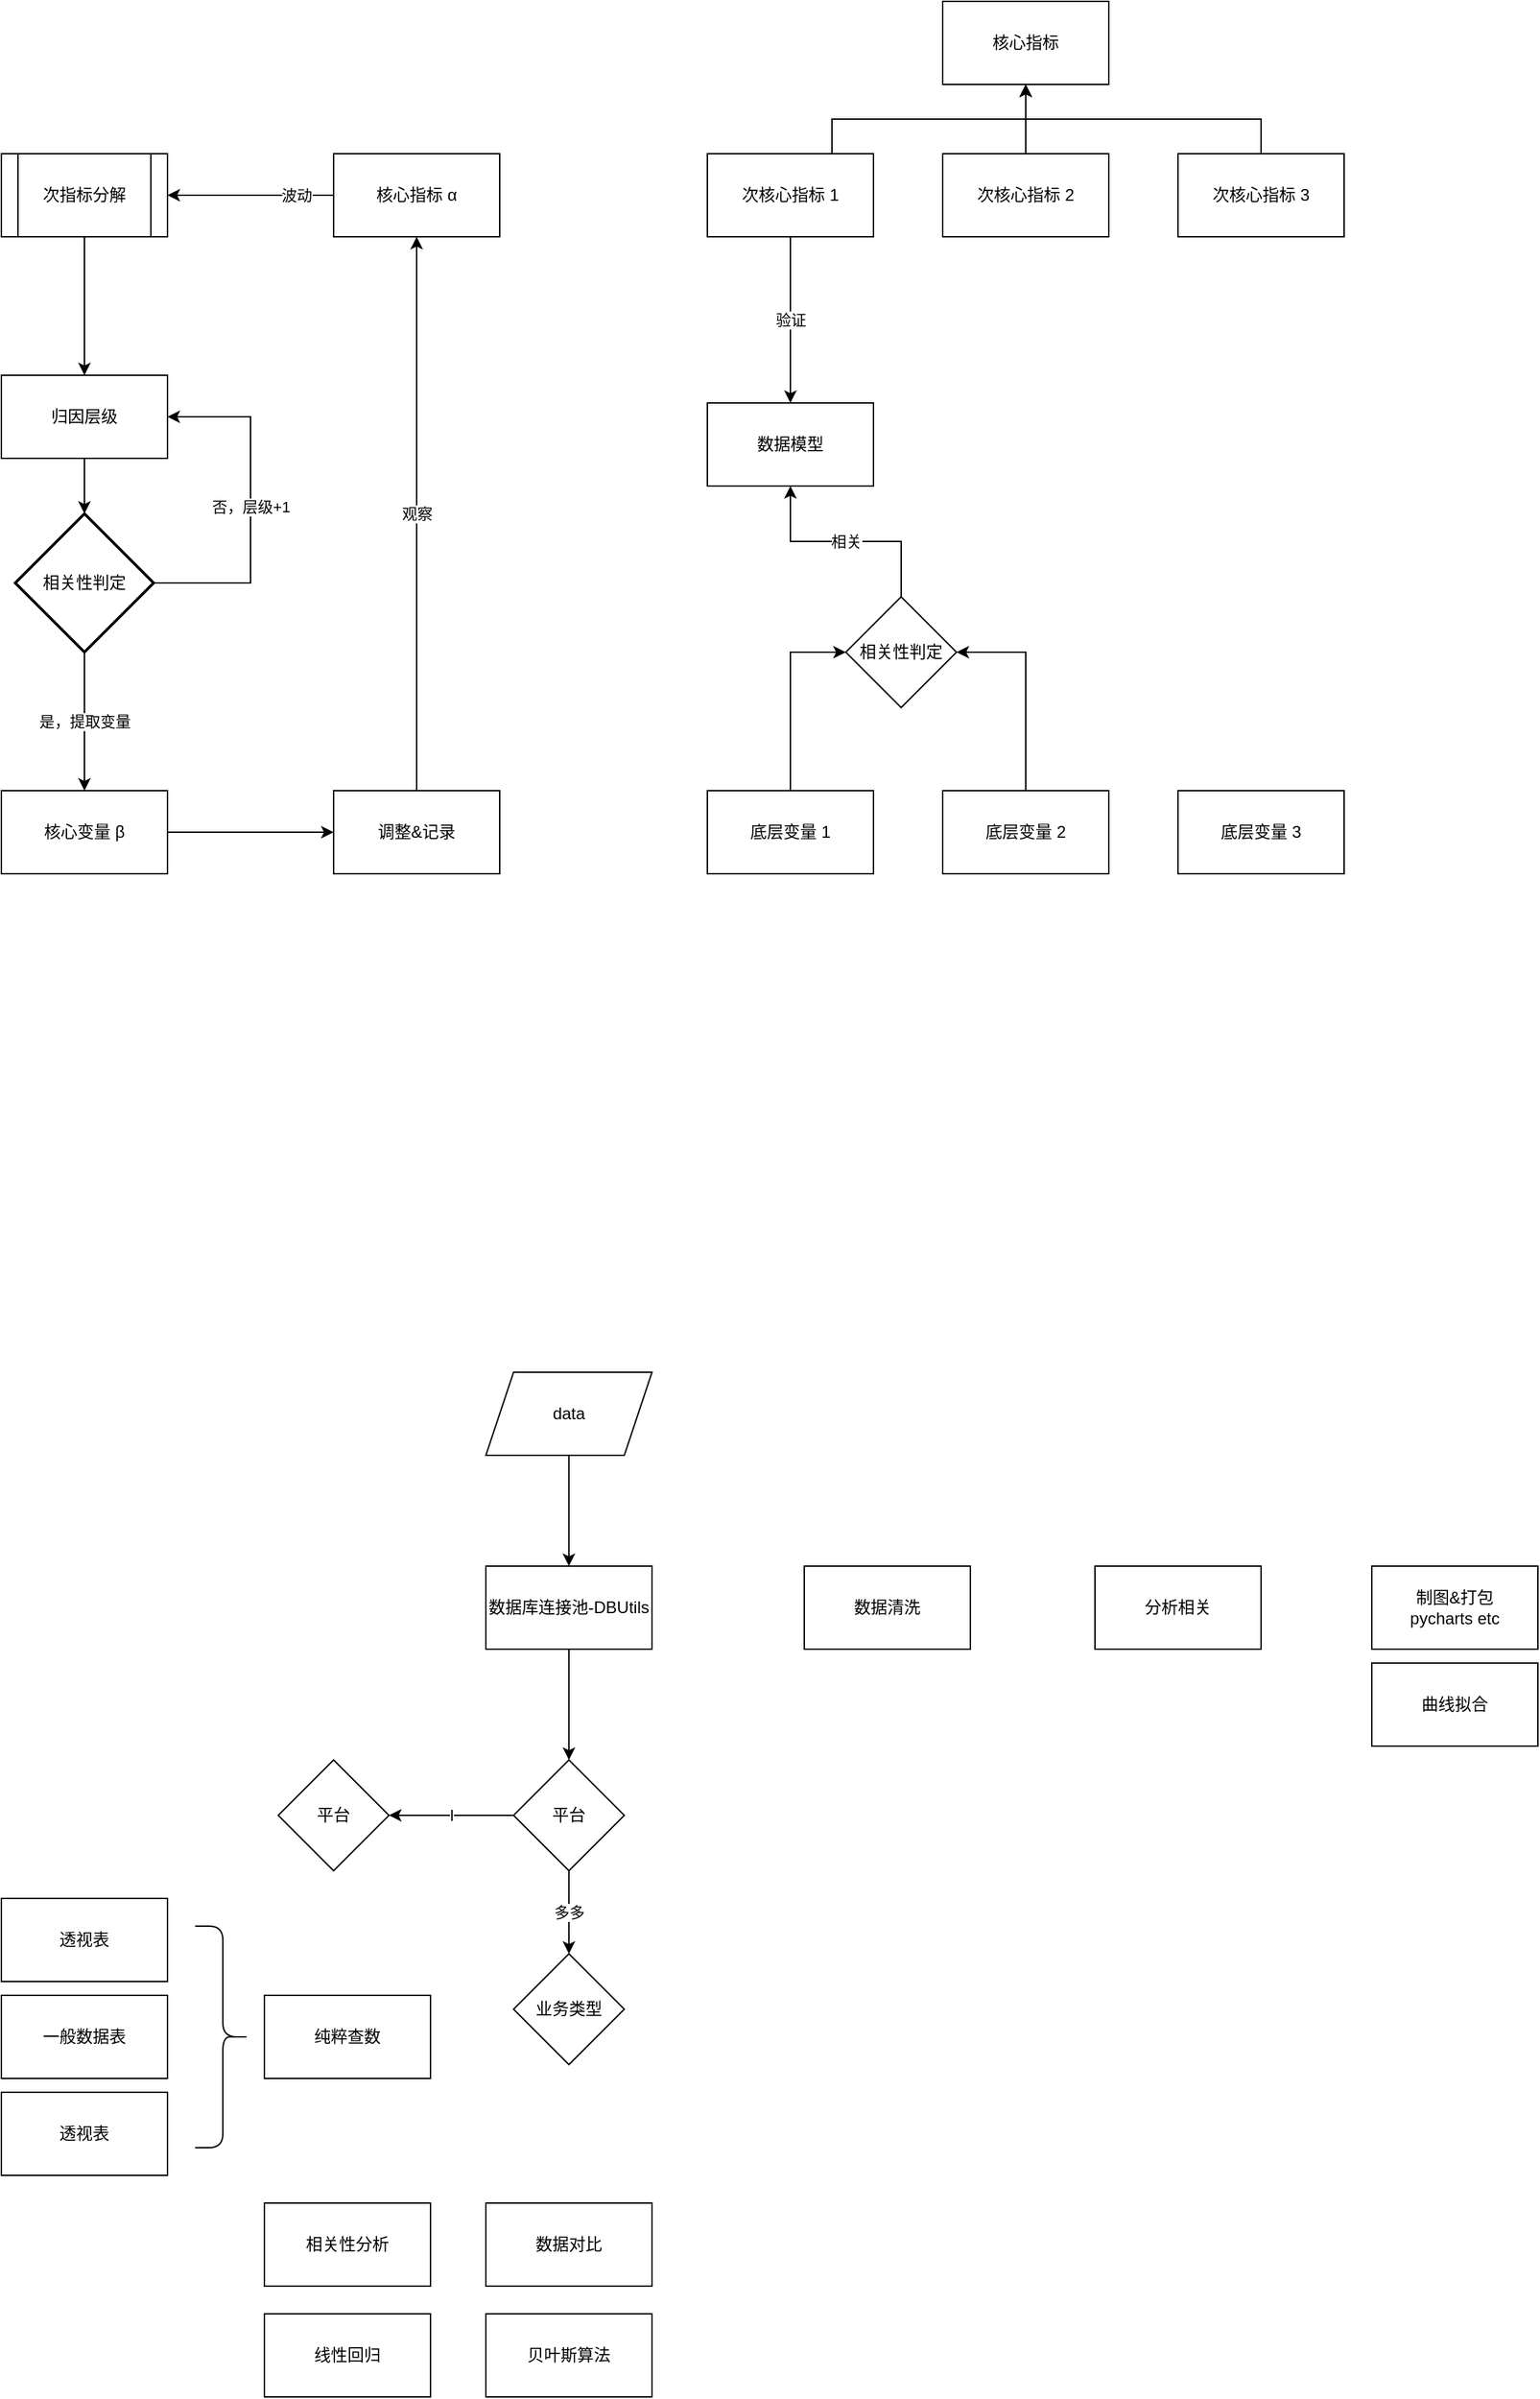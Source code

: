 <mxfile version="20.5.3" type="github">
  <diagram id="Rz6UT0VjQpFJXZLJUA3M" name="第 1 页">
    <mxGraphModel dx="1375" dy="794" grid="1" gridSize="10" guides="1" tooltips="1" connect="0" arrows="1" fold="1" page="1" pageScale="1" pageWidth="827" pageHeight="1169" math="0" shadow="0">
      <root>
        <mxCell id="0" />
        <mxCell id="1" parent="0" />
        <mxCell id="Rtbrfeo4G4_na3K6ehWW-3" value="波动" style="edgeStyle=orthogonalEdgeStyle;rounded=0;orthogonalLoop=1;jettySize=auto;html=1;entryX=1;entryY=0.5;entryDx=0;entryDy=0;" parent="1" source="Rtbrfeo4G4_na3K6ehWW-1" target="Rtbrfeo4G4_na3K6ehWW-23" edge="1">
          <mxGeometry x="-0.548" relative="1" as="geometry">
            <mxPoint as="offset" />
          </mxGeometry>
        </mxCell>
        <mxCell id="Rtbrfeo4G4_na3K6ehWW-1" value="核心指标 α" style="rounded=0;whiteSpace=wrap;html=1;" parent="1" vertex="1">
          <mxGeometry x="330" y="130" width="120" height="60" as="geometry" />
        </mxCell>
        <mxCell id="Rtbrfeo4G4_na3K6ehWW-6" value="是，提取变量" style="edgeStyle=orthogonalEdgeStyle;rounded=0;orthogonalLoop=1;jettySize=auto;html=1;" parent="1" source="Rtbrfeo4G4_na3K6ehWW-2" target="Rtbrfeo4G4_na3K6ehWW-5" edge="1">
          <mxGeometry relative="1" as="geometry" />
        </mxCell>
        <mxCell id="Rtbrfeo4G4_na3K6ehWW-9" value="否，层级+1" style="edgeStyle=orthogonalEdgeStyle;rounded=0;orthogonalLoop=1;jettySize=auto;html=1;entryX=1;entryY=0.5;entryDx=0;entryDy=0;" parent="1" source="Rtbrfeo4G4_na3K6ehWW-2" target="Rtbrfeo4G4_na3K6ehWW-7" edge="1">
          <mxGeometry relative="1" as="geometry">
            <Array as="points">
              <mxPoint x="270" y="440" />
              <mxPoint x="270" y="320" />
            </Array>
          </mxGeometry>
        </mxCell>
        <mxCell id="Rtbrfeo4G4_na3K6ehWW-2" value="相关性判定" style="strokeWidth=2;html=1;shape=mxgraph.flowchart.decision;whiteSpace=wrap;fontFamily=Helvetica;fontSize=12;fontColor=default;align=center;strokeColor=default;fillColor=default;" parent="1" vertex="1">
          <mxGeometry x="100" y="390" width="100" height="100" as="geometry" />
        </mxCell>
        <mxCell id="Rtbrfeo4G4_na3K6ehWW-14" style="edgeStyle=orthogonalEdgeStyle;rounded=0;orthogonalLoop=1;jettySize=auto;html=1;entryX=0;entryY=0.5;entryDx=0;entryDy=0;" parent="1" source="Rtbrfeo4G4_na3K6ehWW-5" target="Rtbrfeo4G4_na3K6ehWW-13" edge="1">
          <mxGeometry relative="1" as="geometry" />
        </mxCell>
        <mxCell id="Rtbrfeo4G4_na3K6ehWW-5" value="核心变量 β" style="rounded=0;whiteSpace=wrap;html=1;" parent="1" vertex="1">
          <mxGeometry x="90" y="590" width="120" height="60" as="geometry" />
        </mxCell>
        <mxCell id="Rtbrfeo4G4_na3K6ehWW-8" value="" style="edgeStyle=orthogonalEdgeStyle;rounded=0;orthogonalLoop=1;jettySize=auto;html=1;" parent="1" source="Rtbrfeo4G4_na3K6ehWW-7" target="Rtbrfeo4G4_na3K6ehWW-2" edge="1">
          <mxGeometry relative="1" as="geometry" />
        </mxCell>
        <mxCell id="Rtbrfeo4G4_na3K6ehWW-7" value="归因层级" style="whiteSpace=wrap;html=1;" parent="1" vertex="1">
          <mxGeometry x="90" y="290" width="120" height="60" as="geometry" />
        </mxCell>
        <mxCell id="Rtbrfeo4G4_na3K6ehWW-15" value="观察" style="edgeStyle=orthogonalEdgeStyle;rounded=0;orthogonalLoop=1;jettySize=auto;html=1;entryX=0.5;entryY=1;entryDx=0;entryDy=0;" parent="1" source="Rtbrfeo4G4_na3K6ehWW-13" target="Rtbrfeo4G4_na3K6ehWW-1" edge="1">
          <mxGeometry relative="1" as="geometry" />
        </mxCell>
        <mxCell id="Rtbrfeo4G4_na3K6ehWW-13" value="调整&amp;amp;记录" style="rounded=0;whiteSpace=wrap;html=1;" parent="1" vertex="1">
          <mxGeometry x="330" y="590" width="120" height="60" as="geometry" />
        </mxCell>
        <mxCell id="Rtbrfeo4G4_na3K6ehWW-25" style="edgeStyle=orthogonalEdgeStyle;rounded=0;orthogonalLoop=1;jettySize=auto;html=1;exitX=0.75;exitY=0;exitDx=0;exitDy=0;entryX=0.5;entryY=1;entryDx=0;entryDy=0;" parent="1" source="Rtbrfeo4G4_na3K6ehWW-16" target="Rtbrfeo4G4_na3K6ehWW-22" edge="1">
          <mxGeometry relative="1" as="geometry" />
        </mxCell>
        <mxCell id="Rtbrfeo4G4_na3K6ehWW-35" value="验证" style="edgeStyle=orthogonalEdgeStyle;rounded=0;orthogonalLoop=1;jettySize=auto;html=1;exitX=0.5;exitY=1;exitDx=0;exitDy=0;entryX=0.5;entryY=0;entryDx=0;entryDy=0;" parent="1" source="Rtbrfeo4G4_na3K6ehWW-16" target="Rtbrfeo4G4_na3K6ehWW-29" edge="1">
          <mxGeometry relative="1" as="geometry" />
        </mxCell>
        <mxCell id="Rtbrfeo4G4_na3K6ehWW-16" value="次核心指标 1" style="rounded=0;whiteSpace=wrap;html=1;" parent="1" vertex="1">
          <mxGeometry x="600" y="130" width="120" height="60" as="geometry" />
        </mxCell>
        <mxCell id="Rtbrfeo4G4_na3K6ehWW-27" style="edgeStyle=orthogonalEdgeStyle;rounded=0;orthogonalLoop=1;jettySize=auto;html=1;exitX=0.5;exitY=0;exitDx=0;exitDy=0;entryX=0.5;entryY=1;entryDx=0;entryDy=0;" parent="1" source="Rtbrfeo4G4_na3K6ehWW-17" target="Rtbrfeo4G4_na3K6ehWW-22" edge="1">
          <mxGeometry relative="1" as="geometry">
            <mxPoint x="830" y="110" as="targetPoint" />
          </mxGeometry>
        </mxCell>
        <mxCell id="Rtbrfeo4G4_na3K6ehWW-17" value="次核心指标 2" style="rounded=0;whiteSpace=wrap;html=1;" parent="1" vertex="1">
          <mxGeometry x="770" y="130" width="120" height="60" as="geometry" />
        </mxCell>
        <mxCell id="Rtbrfeo4G4_na3K6ehWW-28" style="edgeStyle=orthogonalEdgeStyle;rounded=0;orthogonalLoop=1;jettySize=auto;html=1;exitX=0.5;exitY=0;exitDx=0;exitDy=0;entryX=0.5;entryY=1;entryDx=0;entryDy=0;" parent="1" source="Rtbrfeo4G4_na3K6ehWW-18" target="Rtbrfeo4G4_na3K6ehWW-22" edge="1">
          <mxGeometry relative="1" as="geometry" />
        </mxCell>
        <mxCell id="Rtbrfeo4G4_na3K6ehWW-18" value="次核心指标 3" style="rounded=0;whiteSpace=wrap;html=1;" parent="1" vertex="1">
          <mxGeometry x="940" y="130" width="120" height="60" as="geometry" />
        </mxCell>
        <mxCell id="Rtbrfeo4G4_na3K6ehWW-32" style="edgeStyle=orthogonalEdgeStyle;rounded=0;orthogonalLoop=1;jettySize=auto;html=1;exitX=0.5;exitY=0;exitDx=0;exitDy=0;entryX=0;entryY=0.5;entryDx=0;entryDy=0;" parent="1" source="Rtbrfeo4G4_na3K6ehWW-19" target="Rtbrfeo4G4_na3K6ehWW-31" edge="1">
          <mxGeometry relative="1" as="geometry" />
        </mxCell>
        <mxCell id="Rtbrfeo4G4_na3K6ehWW-19" value="底层变量 1" style="rounded=0;whiteSpace=wrap;html=1;" parent="1" vertex="1">
          <mxGeometry x="600" y="590" width="120" height="60" as="geometry" />
        </mxCell>
        <mxCell id="Rtbrfeo4G4_na3K6ehWW-33" style="edgeStyle=orthogonalEdgeStyle;rounded=0;orthogonalLoop=1;jettySize=auto;html=1;exitX=0.5;exitY=0;exitDx=0;exitDy=0;entryX=1;entryY=0.5;entryDx=0;entryDy=0;" parent="1" source="Rtbrfeo4G4_na3K6ehWW-20" target="Rtbrfeo4G4_na3K6ehWW-31" edge="1">
          <mxGeometry relative="1" as="geometry" />
        </mxCell>
        <mxCell id="Rtbrfeo4G4_na3K6ehWW-20" value="底层变量 2" style="rounded=0;whiteSpace=wrap;html=1;" parent="1" vertex="1">
          <mxGeometry x="770" y="590" width="120" height="60" as="geometry" />
        </mxCell>
        <mxCell id="Rtbrfeo4G4_na3K6ehWW-21" value="底层变量 3" style="rounded=0;whiteSpace=wrap;html=1;" parent="1" vertex="1">
          <mxGeometry x="940" y="590" width="120" height="60" as="geometry" />
        </mxCell>
        <mxCell id="Rtbrfeo4G4_na3K6ehWW-22" value="核心指标" style="rounded=0;whiteSpace=wrap;html=1;" parent="1" vertex="1">
          <mxGeometry x="770" y="20" width="120" height="60" as="geometry" />
        </mxCell>
        <mxCell id="Rtbrfeo4G4_na3K6ehWW-24" value="" style="edgeStyle=orthogonalEdgeStyle;rounded=0;orthogonalLoop=1;jettySize=auto;html=1;" parent="1" source="Rtbrfeo4G4_na3K6ehWW-23" target="Rtbrfeo4G4_na3K6ehWW-7" edge="1">
          <mxGeometry relative="1" as="geometry" />
        </mxCell>
        <mxCell id="Rtbrfeo4G4_na3K6ehWW-23" value="次指标分解" style="shape=process;whiteSpace=wrap;html=1;backgroundOutline=1;" parent="1" vertex="1">
          <mxGeometry x="90" y="130" width="120" height="60" as="geometry" />
        </mxCell>
        <mxCell id="Rtbrfeo4G4_na3K6ehWW-29" value="数据模型" style="rounded=0;whiteSpace=wrap;html=1;" parent="1" vertex="1">
          <mxGeometry x="600" y="310" width="120" height="60" as="geometry" />
        </mxCell>
        <mxCell id="Rtbrfeo4G4_na3K6ehWW-34" value="相关" style="edgeStyle=orthogonalEdgeStyle;rounded=0;orthogonalLoop=1;jettySize=auto;html=1;exitX=0.5;exitY=0;exitDx=0;exitDy=0;entryX=0.5;entryY=1;entryDx=0;entryDy=0;" parent="1" source="Rtbrfeo4G4_na3K6ehWW-31" target="Rtbrfeo4G4_na3K6ehWW-29" edge="1">
          <mxGeometry relative="1" as="geometry" />
        </mxCell>
        <mxCell id="Rtbrfeo4G4_na3K6ehWW-31" value="相关性判定" style="rhombus;whiteSpace=wrap;html=1;" parent="1" vertex="1">
          <mxGeometry x="700" y="450" width="80" height="80" as="geometry" />
        </mxCell>
        <mxCell id="aIiReyNt7j9mCZiXyGev-3" value="" style="edgeStyle=orthogonalEdgeStyle;rounded=0;orthogonalLoop=1;jettySize=auto;html=1;" parent="1" source="aIiReyNt7j9mCZiXyGev-1" target="aIiReyNt7j9mCZiXyGev-2" edge="1">
          <mxGeometry relative="1" as="geometry" />
        </mxCell>
        <mxCell id="aIiReyNt7j9mCZiXyGev-1" value="data" style="shape=parallelogram;perimeter=parallelogramPerimeter;whiteSpace=wrap;html=1;fixedSize=1;fontFamily=Helvetica;fontSize=12;fontColor=default;align=center;strokeColor=default;fillColor=default;" parent="1" vertex="1">
          <mxGeometry x="440" y="1010" width="120" height="60" as="geometry" />
        </mxCell>
        <mxCell id="aIiReyNt7j9mCZiXyGev-5" value="" style="edgeStyle=orthogonalEdgeStyle;rounded=0;orthogonalLoop=1;jettySize=auto;html=1;" parent="1" source="aIiReyNt7j9mCZiXyGev-2" edge="1">
          <mxGeometry relative="1" as="geometry">
            <mxPoint x="500" y="1290" as="targetPoint" />
          </mxGeometry>
        </mxCell>
        <mxCell id="aIiReyNt7j9mCZiXyGev-2" value="数据库连接池-DBUtils" style="whiteSpace=wrap;html=1;" parent="1" vertex="1">
          <mxGeometry x="440" y="1150" width="120" height="60" as="geometry" />
        </mxCell>
        <mxCell id="aIiReyNt7j9mCZiXyGev-6" value="数据清洗" style="rounded=0;whiteSpace=wrap;html=1;" parent="1" vertex="1">
          <mxGeometry x="670" y="1150" width="120" height="60" as="geometry" />
        </mxCell>
        <mxCell id="aIiReyNt7j9mCZiXyGev-7" value="制图&amp;amp;打包&lt;br&gt;pycharts etc" style="rounded=0;whiteSpace=wrap;html=1;" parent="1" vertex="1">
          <mxGeometry x="1080" y="1150" width="120" height="60" as="geometry" />
        </mxCell>
        <mxCell id="aIiReyNt7j9mCZiXyGev-8" value="分析相关" style="rounded=0;whiteSpace=wrap;html=1;" parent="1" vertex="1">
          <mxGeometry x="880" y="1150" width="120" height="60" as="geometry" />
        </mxCell>
        <mxCell id="aIiReyNt7j9mCZiXyGev-11" value="多多" style="edgeStyle=orthogonalEdgeStyle;rounded=0;orthogonalLoop=1;jettySize=auto;html=1;" parent="1" source="aIiReyNt7j9mCZiXyGev-9" target="aIiReyNt7j9mCZiXyGev-10" edge="1">
          <mxGeometry relative="1" as="geometry" />
        </mxCell>
        <mxCell id="aIiReyNt7j9mCZiXyGev-13" value="l" style="edgeStyle=orthogonalEdgeStyle;rounded=0;orthogonalLoop=1;jettySize=auto;html=1;" parent="1" source="aIiReyNt7j9mCZiXyGev-9" target="aIiReyNt7j9mCZiXyGev-12" edge="1">
          <mxGeometry relative="1" as="geometry" />
        </mxCell>
        <mxCell id="aIiReyNt7j9mCZiXyGev-9" value="平台" style="rhombus;whiteSpace=wrap;html=1;" parent="1" vertex="1">
          <mxGeometry x="460" y="1290" width="80" height="80" as="geometry" />
        </mxCell>
        <mxCell id="aIiReyNt7j9mCZiXyGev-10" value="业务类型" style="rhombus;whiteSpace=wrap;html=1;" parent="1" vertex="1">
          <mxGeometry x="460" y="1430" width="80" height="80" as="geometry" />
        </mxCell>
        <mxCell id="aIiReyNt7j9mCZiXyGev-12" value="平台" style="rhombus;whiteSpace=wrap;html=1;" parent="1" vertex="1">
          <mxGeometry x="290" y="1290" width="80" height="80" as="geometry" />
        </mxCell>
        <mxCell id="aIiReyNt7j9mCZiXyGev-14" value="纯粹查数" style="whiteSpace=wrap;html=1;" parent="1" vertex="1">
          <mxGeometry x="280" y="1460" width="120" height="60" as="geometry" />
        </mxCell>
        <mxCell id="aIiReyNt7j9mCZiXyGev-16" value="相关性分析" style="whiteSpace=wrap;html=1;" parent="1" vertex="1">
          <mxGeometry x="280" y="1610" width="120" height="60" as="geometry" />
        </mxCell>
        <mxCell id="aIiReyNt7j9mCZiXyGev-17" value="曲线拟合" style="whiteSpace=wrap;html=1;" parent="1" vertex="1">
          <mxGeometry x="1080" y="1220" width="120" height="60" as="geometry" />
        </mxCell>
        <mxCell id="aIiReyNt7j9mCZiXyGev-18" value="数据对比" style="whiteSpace=wrap;html=1;" parent="1" vertex="1">
          <mxGeometry x="440" y="1610" width="120" height="60" as="geometry" />
        </mxCell>
        <mxCell id="aIiReyNt7j9mCZiXyGev-19" value="透视表" style="rounded=0;whiteSpace=wrap;html=1;" parent="1" vertex="1">
          <mxGeometry x="90" y="1390" width="120" height="60" as="geometry" />
        </mxCell>
        <mxCell id="aIiReyNt7j9mCZiXyGev-20" value="一般数据表" style="rounded=0;whiteSpace=wrap;html=1;" parent="1" vertex="1">
          <mxGeometry x="90" y="1460" width="120" height="60" as="geometry" />
        </mxCell>
        <mxCell id="aIiReyNt7j9mCZiXyGev-21" value="透视表" style="rounded=0;whiteSpace=wrap;html=1;" parent="1" vertex="1">
          <mxGeometry x="90" y="1530" width="120" height="60" as="geometry" />
        </mxCell>
        <mxCell id="aIiReyNt7j9mCZiXyGev-27" value="" style="shape=curlyBracket;whiteSpace=wrap;html=1;rounded=1;flipH=1;labelPosition=right;verticalLabelPosition=middle;align=left;verticalAlign=middle;size=0.5;" parent="1" vertex="1">
          <mxGeometry x="230" y="1410" width="40" height="160" as="geometry" />
        </mxCell>
        <mxCell id="aIiReyNt7j9mCZiXyGev-28" value="线性回归" style="whiteSpace=wrap;html=1;" parent="1" vertex="1">
          <mxGeometry x="280" y="1690" width="120" height="60" as="geometry" />
        </mxCell>
        <mxCell id="aIiReyNt7j9mCZiXyGev-29" value="贝叶斯算法" style="whiteSpace=wrap;html=1;" parent="1" vertex="1">
          <mxGeometry x="440" y="1690" width="120" height="60" as="geometry" />
        </mxCell>
      </root>
    </mxGraphModel>
  </diagram>
</mxfile>
